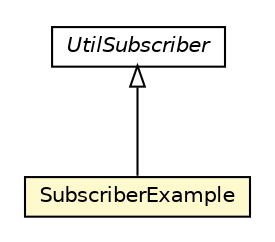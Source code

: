 #!/usr/local/bin/dot
#
# Class diagram 
# Generated by UMLGraph version R5_6-24-gf6e263 (http://www.umlgraph.org/)
#

digraph G {
	edge [fontname="Helvetica",fontsize=10,labelfontname="Helvetica",labelfontsize=10];
	node [fontname="Helvetica",fontsize=10,shape=plaintext];
	nodesep=0.25;
	ranksep=0.5;
	// org.universAAL.support.utils.context.mid.UtilSubscriber
	c7903596 [label=<<table title="org.universAAL.support.utils.context.mid.UtilSubscriber" border="0" cellborder="1" cellspacing="0" cellpadding="2" port="p" href="../../../support/utils/context/mid/UtilSubscriber.html">
		<tr><td><table border="0" cellspacing="0" cellpadding="1">
<tr><td align="center" balign="center"><font face="Helvetica-Oblique"> UtilSubscriber </font></td></tr>
		</table></td></tr>
		</table>>, URL="../../../support/utils/context/mid/UtilSubscriber.html", fontname="Helvetica", fontcolor="black", fontsize=10.0];
	// org.universAAL.samples.utils.client.SubscriberExample
	c7905285 [label=<<table title="org.universAAL.samples.utils.client.SubscriberExample" border="0" cellborder="1" cellspacing="0" cellpadding="2" port="p" bgcolor="lemonChiffon" href="./SubscriberExample.html">
		<tr><td><table border="0" cellspacing="0" cellpadding="1">
<tr><td align="center" balign="center"> SubscriberExample </td></tr>
		</table></td></tr>
		</table>>, URL="./SubscriberExample.html", fontname="Helvetica", fontcolor="black", fontsize=10.0];
	//org.universAAL.samples.utils.client.SubscriberExample extends org.universAAL.support.utils.context.mid.UtilSubscriber
	c7903596:p -> c7905285:p [dir=back,arrowtail=empty];
}

